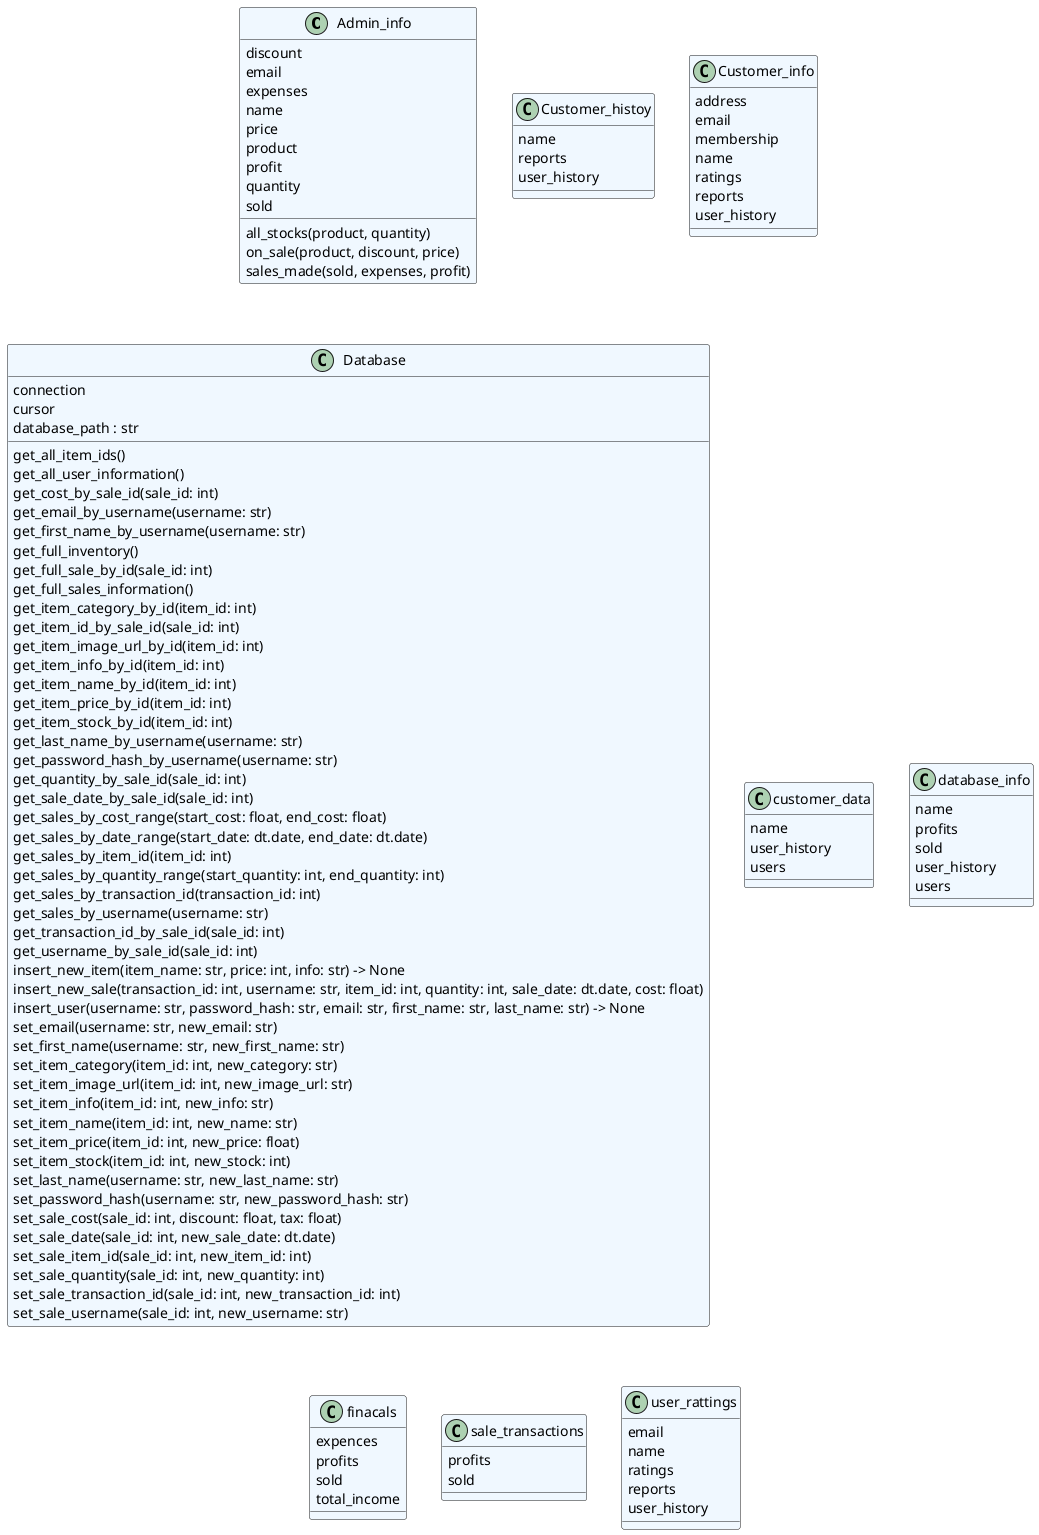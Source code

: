 @startuml classes
set namespaceSeparator none
class "Admin_info" as database.Admin_info.Admin_info #aliceblue {
  discount
  email
  expenses
  name
  price
  product
  profit
  quantity
  sold
  all_stocks(product, quantity)
  on_sale(product, discount, price)
  sales_made(sold, expenses, profit)
}
class "Customer_histoy" as database.customer_info.Customer_histoy #aliceblue {
  name
  reports
  user_history
}
class "Customer_info" as database.customer_info.Customer_info #aliceblue {
  address
  email
  membership
  name
  ratings
  reports
  user_history
}
class "Database" as database.db.Database #aliceblue {
  connection
  cursor
  database_path : str
  get_all_item_ids()
  get_all_user_information()
  get_cost_by_sale_id(sale_id: int)
  get_email_by_username(username: str)
  get_first_name_by_username(username: str)
  get_full_inventory()
  get_full_sale_by_id(sale_id: int)
  get_full_sales_information()
  get_item_category_by_id(item_id: int)
  get_item_id_by_sale_id(sale_id: int)
  get_item_image_url_by_id(item_id: int)
  get_item_info_by_id(item_id: int)
  get_item_name_by_id(item_id: int)
  get_item_price_by_id(item_id: int)
  get_item_stock_by_id(item_id: int)
  get_last_name_by_username(username: str)
  get_password_hash_by_username(username: str)
  get_quantity_by_sale_id(sale_id: int)
  get_sale_date_by_sale_id(sale_id: int)
  get_sales_by_cost_range(start_cost: float, end_cost: float)
  get_sales_by_date_range(start_date: dt.date, end_date: dt.date)
  get_sales_by_item_id(item_id: int)
  get_sales_by_quantity_range(start_quantity: int, end_quantity: int)
  get_sales_by_transaction_id(transaction_id: int)
  get_sales_by_username(username: str)
  get_transaction_id_by_sale_id(sale_id: int)
  get_username_by_sale_id(sale_id: int)
  insert_new_item(item_name: str, price: int, info: str) -> None
  insert_new_sale(transaction_id: int, username: str, item_id: int, quantity: int, sale_date: dt.date, cost: float)
  insert_user(username: str, password_hash: str, email: str, first_name: str, last_name: str) -> None
  set_email(username: str, new_email: str)
  set_first_name(username: str, new_first_name: str)
  set_item_category(item_id: int, new_category: str)
  set_item_image_url(item_id: int, new_image_url: str)
  set_item_info(item_id: int, new_info: str)
  set_item_name(item_id: int, new_name: str)
  set_item_price(item_id: int, new_price: float)
  set_item_stock(item_id: int, new_stock: int)
  set_last_name(username: str, new_last_name: str)
  set_password_hash(username: str, new_password_hash: str)
  set_sale_cost(sale_id: int, discount: float, tax: float)
  set_sale_date(sale_id: int, new_sale_date: dt.date)
  set_sale_item_id(sale_id: int, new_item_id: int)
  set_sale_quantity(sale_id: int, new_quantity: int)
  set_sale_transaction_id(sale_id: int, new_transaction_id: int)
  set_sale_username(sale_id: int, new_username: str)
}
class "customer_data" as database.database_info.customer_data #aliceblue {
  name
  user_history
  users
}
class "database_info" as database.database_info.database_info #aliceblue {
  name
  profits
  sold
  user_history
  users
}
class "finacals" as database.database_info.finacals #aliceblue {
  expences
  profits
  sold
  total_income
}
class "sale_transactions" as database.database_info.sale_transactions #aliceblue {
  profits
  sold
}
class "user_rattings" as database.customer_info.user_rattings #aliceblue {
  email
  name
  ratings
  reports
  user_history
}
@enduml

